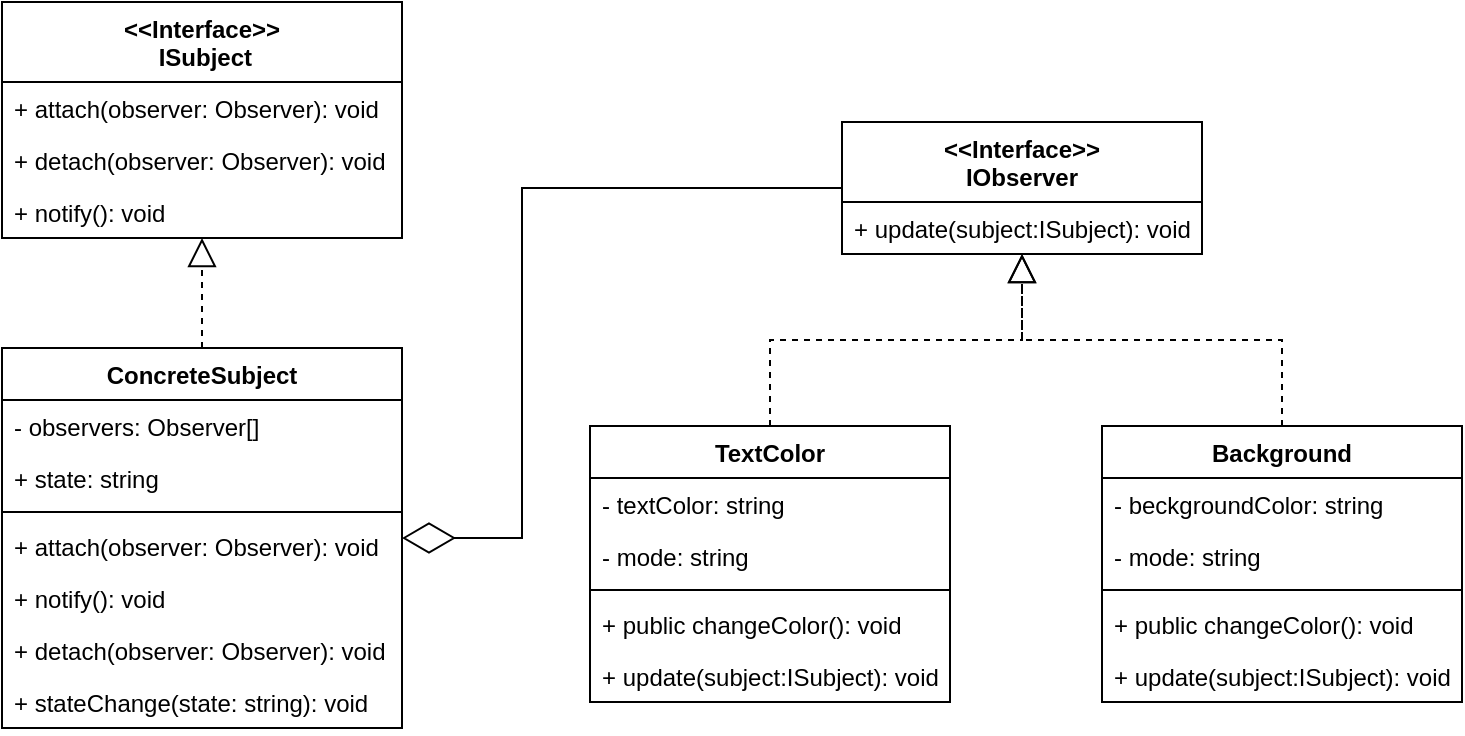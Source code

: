 <mxfile version="20.6.2" type="device"><diagram id="OERM9qJRKpSzHm6hUPmD" name="Сторінка-1"><mxGraphModel dx="1422" dy="1345" grid="1" gridSize="10" guides="1" tooltips="1" connect="1" arrows="1" fold="1" page="1" pageScale="1" pageWidth="827" pageHeight="583" math="0" shadow="0"><root><mxCell id="0"/><mxCell id="1" parent="0"/><mxCell id="AO-DNVD3v-FGFN4SKEvM-1" value="&lt;&lt;Interface&gt;&gt;&#10; ISubject" style="swimlane;fontStyle=1;childLayout=stackLayout;horizontal=1;startSize=40;fillColor=none;horizontalStack=0;resizeParent=1;resizeParentMax=0;resizeLast=0;collapsible=1;marginBottom=0;" parent="1" vertex="1"><mxGeometry x="30" y="-550" width="200" height="118" as="geometry"/></mxCell><mxCell id="AO-DNVD3v-FGFN4SKEvM-2" value="+ attach(observer: Observer): void" style="text;strokeColor=none;fillColor=none;align=left;verticalAlign=top;spacingLeft=4;spacingRight=4;overflow=hidden;rotatable=0;points=[[0,0.5],[1,0.5]];portConstraint=eastwest;" parent="AO-DNVD3v-FGFN4SKEvM-1" vertex="1"><mxGeometry y="40" width="200" height="26" as="geometry"/></mxCell><mxCell id="AO-DNVD3v-FGFN4SKEvM-3" value="+ detach(observer: Observer): void" style="text;strokeColor=none;fillColor=none;align=left;verticalAlign=top;spacingLeft=4;spacingRight=4;overflow=hidden;rotatable=0;points=[[0,0.5],[1,0.5]];portConstraint=eastwest;" parent="AO-DNVD3v-FGFN4SKEvM-1" vertex="1"><mxGeometry y="66" width="200" height="26" as="geometry"/></mxCell><mxCell id="AO-DNVD3v-FGFN4SKEvM-4" value="+ notify(): void" style="text;strokeColor=none;fillColor=none;align=left;verticalAlign=top;spacingLeft=4;spacingRight=4;overflow=hidden;rotatable=0;points=[[0,0.5],[1,0.5]];portConstraint=eastwest;" parent="AO-DNVD3v-FGFN4SKEvM-1" vertex="1"><mxGeometry y="92" width="200" height="26" as="geometry"/></mxCell><mxCell id="AO-DNVD3v-FGFN4SKEvM-5" value="ConcreteSubject" style="swimlane;fontStyle=1;align=center;verticalAlign=top;childLayout=stackLayout;horizontal=1;startSize=26;horizontalStack=0;resizeParent=1;resizeParentMax=0;resizeLast=0;collapsible=1;marginBottom=0;" parent="1" vertex="1"><mxGeometry x="30" y="-377" width="200" height="190" as="geometry"/></mxCell><mxCell id="AO-DNVD3v-FGFN4SKEvM-6" value="- observers: Observer[]" style="text;strokeColor=none;fillColor=none;align=left;verticalAlign=top;spacingLeft=4;spacingRight=4;overflow=hidden;rotatable=0;points=[[0,0.5],[1,0.5]];portConstraint=eastwest;" parent="AO-DNVD3v-FGFN4SKEvM-5" vertex="1"><mxGeometry y="26" width="200" height="26" as="geometry"/></mxCell><mxCell id="AO-DNVD3v-FGFN4SKEvM-9" value="+ state: string" style="text;strokeColor=none;fillColor=none;align=left;verticalAlign=top;spacingLeft=4;spacingRight=4;overflow=hidden;rotatable=0;points=[[0,0.5],[1,0.5]];portConstraint=eastwest;" parent="AO-DNVD3v-FGFN4SKEvM-5" vertex="1"><mxGeometry y="52" width="200" height="26" as="geometry"/></mxCell><mxCell id="AO-DNVD3v-FGFN4SKEvM-7" value="" style="line;strokeWidth=1;fillColor=none;align=left;verticalAlign=middle;spacingTop=-1;spacingLeft=3;spacingRight=3;rotatable=0;labelPosition=right;points=[];portConstraint=eastwest;strokeColor=inherit;" parent="AO-DNVD3v-FGFN4SKEvM-5" vertex="1"><mxGeometry y="78" width="200" height="8" as="geometry"/></mxCell><mxCell id="AO-DNVD3v-FGFN4SKEvM-10" value="+ attach(observer: Observer): void" style="text;strokeColor=none;fillColor=none;align=left;verticalAlign=top;spacingLeft=4;spacingRight=4;overflow=hidden;rotatable=0;points=[[0,0.5],[1,0.5]];portConstraint=eastwest;" parent="AO-DNVD3v-FGFN4SKEvM-5" vertex="1"><mxGeometry y="86" width="200" height="26" as="geometry"/></mxCell><mxCell id="AO-DNVD3v-FGFN4SKEvM-12" value="+ notify(): void" style="text;strokeColor=none;fillColor=none;align=left;verticalAlign=top;spacingLeft=4;spacingRight=4;overflow=hidden;rotatable=0;points=[[0,0.5],[1,0.5]];portConstraint=eastwest;" parent="AO-DNVD3v-FGFN4SKEvM-5" vertex="1"><mxGeometry y="112" width="200" height="26" as="geometry"/></mxCell><mxCell id="AO-DNVD3v-FGFN4SKEvM-11" value="+ detach(observer: Observer): void" style="text;strokeColor=none;fillColor=none;align=left;verticalAlign=top;spacingLeft=4;spacingRight=4;overflow=hidden;rotatable=0;points=[[0,0.5],[1,0.5]];portConstraint=eastwest;" parent="AO-DNVD3v-FGFN4SKEvM-5" vertex="1"><mxGeometry y="138" width="200" height="26" as="geometry"/></mxCell><mxCell id="AO-DNVD3v-FGFN4SKEvM-8" value="+ stateChange(state: string): void" style="text;strokeColor=none;fillColor=none;align=left;verticalAlign=top;spacingLeft=4;spacingRight=4;overflow=hidden;rotatable=0;points=[[0,0.5],[1,0.5]];portConstraint=eastwest;" parent="AO-DNVD3v-FGFN4SKEvM-5" vertex="1"><mxGeometry y="164" width="200" height="26" as="geometry"/></mxCell><mxCell id="AO-DNVD3v-FGFN4SKEvM-13" value="" style="endArrow=block;dashed=1;endFill=0;endSize=12;html=1;rounded=0;" parent="1" source="AO-DNVD3v-FGFN4SKEvM-5" target="AO-DNVD3v-FGFN4SKEvM-1" edge="1"><mxGeometry width="160" relative="1" as="geometry"><mxPoint x="450" y="-290" as="sourcePoint"/><mxPoint x="610" y="-290" as="targetPoint"/></mxGeometry></mxCell><mxCell id="AO-DNVD3v-FGFN4SKEvM-14" value="&lt;&lt;Interface&gt;&gt;&#10; IObserver" style="swimlane;fontStyle=1;childLayout=stackLayout;horizontal=1;startSize=40;fillColor=none;horizontalStack=0;resizeParent=1;resizeParentMax=0;resizeLast=0;collapsible=1;marginBottom=0;" parent="1" vertex="1"><mxGeometry x="450" y="-490" width="180" height="66" as="geometry"/></mxCell><mxCell id="AO-DNVD3v-FGFN4SKEvM-15" value="+ update(subject:ISubject): void" style="text;strokeColor=none;fillColor=none;align=left;verticalAlign=top;spacingLeft=4;spacingRight=4;overflow=hidden;rotatable=0;points=[[0,0.5],[1,0.5]];portConstraint=eastwest;" parent="AO-DNVD3v-FGFN4SKEvM-14" vertex="1"><mxGeometry y="40" width="180" height="26" as="geometry"/></mxCell><mxCell id="AO-DNVD3v-FGFN4SKEvM-18" value="TextColor" style="swimlane;fontStyle=1;align=center;verticalAlign=top;childLayout=stackLayout;horizontal=1;startSize=26;horizontalStack=0;resizeParent=1;resizeParentMax=0;resizeLast=0;collapsible=1;marginBottom=0;" parent="1" vertex="1"><mxGeometry x="324" y="-338" width="180" height="138" as="geometry"/></mxCell><mxCell id="AO-DNVD3v-FGFN4SKEvM-19" value="- textColor: string" style="text;strokeColor=none;fillColor=none;align=left;verticalAlign=top;spacingLeft=4;spacingRight=4;overflow=hidden;rotatable=0;points=[[0,0.5],[1,0.5]];portConstraint=eastwest;" parent="AO-DNVD3v-FGFN4SKEvM-18" vertex="1"><mxGeometry y="26" width="180" height="26" as="geometry"/></mxCell><mxCell id="AO-DNVD3v-FGFN4SKEvM-22" value="- mode: string" style="text;strokeColor=none;fillColor=none;align=left;verticalAlign=top;spacingLeft=4;spacingRight=4;overflow=hidden;rotatable=0;points=[[0,0.5],[1,0.5]];portConstraint=eastwest;" parent="AO-DNVD3v-FGFN4SKEvM-18" vertex="1"><mxGeometry y="52" width="180" height="26" as="geometry"/></mxCell><mxCell id="AO-DNVD3v-FGFN4SKEvM-20" value="" style="line;strokeWidth=1;fillColor=none;align=left;verticalAlign=middle;spacingTop=-1;spacingLeft=3;spacingRight=3;rotatable=0;labelPosition=right;points=[];portConstraint=eastwest;strokeColor=inherit;" parent="AO-DNVD3v-FGFN4SKEvM-18" vertex="1"><mxGeometry y="78" width="180" height="8" as="geometry"/></mxCell><mxCell id="AO-DNVD3v-FGFN4SKEvM-21" value="+ public changeColor(): void" style="text;strokeColor=none;fillColor=none;align=left;verticalAlign=top;spacingLeft=4;spacingRight=4;overflow=hidden;rotatable=0;points=[[0,0.5],[1,0.5]];portConstraint=eastwest;" parent="AO-DNVD3v-FGFN4SKEvM-18" vertex="1"><mxGeometry y="86" width="180" height="26" as="geometry"/></mxCell><mxCell id="AO-DNVD3v-FGFN4SKEvM-24" value="+ update(subject:ISubject): void" style="text;strokeColor=none;fillColor=none;align=left;verticalAlign=top;spacingLeft=4;spacingRight=4;overflow=hidden;rotatable=0;points=[[0,0.5],[1,0.5]];portConstraint=eastwest;" parent="AO-DNVD3v-FGFN4SKEvM-18" vertex="1"><mxGeometry y="112" width="180" height="26" as="geometry"/></mxCell><mxCell id="AO-DNVD3v-FGFN4SKEvM-25" value="Background" style="swimlane;fontStyle=1;align=center;verticalAlign=top;childLayout=stackLayout;horizontal=1;startSize=26;horizontalStack=0;resizeParent=1;resizeParentMax=0;resizeLast=0;collapsible=1;marginBottom=0;" parent="1" vertex="1"><mxGeometry x="580" y="-338" width="180" height="138" as="geometry"/></mxCell><mxCell id="AO-DNVD3v-FGFN4SKEvM-26" value="- beckgroundColor: string" style="text;strokeColor=none;fillColor=none;align=left;verticalAlign=top;spacingLeft=4;spacingRight=4;overflow=hidden;rotatable=0;points=[[0,0.5],[1,0.5]];portConstraint=eastwest;" parent="AO-DNVD3v-FGFN4SKEvM-25" vertex="1"><mxGeometry y="26" width="180" height="26" as="geometry"/></mxCell><mxCell id="AO-DNVD3v-FGFN4SKEvM-27" value="- mode: string" style="text;strokeColor=none;fillColor=none;align=left;verticalAlign=top;spacingLeft=4;spacingRight=4;overflow=hidden;rotatable=0;points=[[0,0.5],[1,0.5]];portConstraint=eastwest;" parent="AO-DNVD3v-FGFN4SKEvM-25" vertex="1"><mxGeometry y="52" width="180" height="26" as="geometry"/></mxCell><mxCell id="AO-DNVD3v-FGFN4SKEvM-28" value="" style="line;strokeWidth=1;fillColor=none;align=left;verticalAlign=middle;spacingTop=-1;spacingLeft=3;spacingRight=3;rotatable=0;labelPosition=right;points=[];portConstraint=eastwest;strokeColor=inherit;" parent="AO-DNVD3v-FGFN4SKEvM-25" vertex="1"><mxGeometry y="78" width="180" height="8" as="geometry"/></mxCell><mxCell id="AO-DNVD3v-FGFN4SKEvM-29" value="+ public changeColor(): void" style="text;strokeColor=none;fillColor=none;align=left;verticalAlign=top;spacingLeft=4;spacingRight=4;overflow=hidden;rotatable=0;points=[[0,0.5],[1,0.5]];portConstraint=eastwest;" parent="AO-DNVD3v-FGFN4SKEvM-25" vertex="1"><mxGeometry y="86" width="180" height="26" as="geometry"/></mxCell><mxCell id="AO-DNVD3v-FGFN4SKEvM-30" value="+ update(subject:ISubject): void" style="text;strokeColor=none;fillColor=none;align=left;verticalAlign=top;spacingLeft=4;spacingRight=4;overflow=hidden;rotatable=0;points=[[0,0.5],[1,0.5]];portConstraint=eastwest;" parent="AO-DNVD3v-FGFN4SKEvM-25" vertex="1"><mxGeometry y="112" width="180" height="26" as="geometry"/></mxCell><mxCell id="AO-DNVD3v-FGFN4SKEvM-33" value="" style="endArrow=block;dashed=1;endFill=0;endSize=12;html=1;rounded=0;edgeStyle=orthogonalEdgeStyle;" parent="1" source="AO-DNVD3v-FGFN4SKEvM-18" target="AO-DNVD3v-FGFN4SKEvM-14" edge="1"><mxGeometry width="160" relative="1" as="geometry"><mxPoint x="460" y="-261" as="sourcePoint"/><mxPoint x="620" y="-261" as="targetPoint"/></mxGeometry></mxCell><mxCell id="AO-DNVD3v-FGFN4SKEvM-34" value="" style="endArrow=block;dashed=1;endFill=0;endSize=12;html=1;rounded=0;edgeStyle=orthogonalEdgeStyle;" parent="1" source="AO-DNVD3v-FGFN4SKEvM-25" target="AO-DNVD3v-FGFN4SKEvM-14" edge="1"><mxGeometry width="160" relative="1" as="geometry"><mxPoint x="460" y="-261" as="sourcePoint"/><mxPoint x="620" y="-261" as="targetPoint"/></mxGeometry></mxCell><mxCell id="TbiMZXbqI1YOL7hoTwxk-1" value="" style="endArrow=diamondThin;endFill=0;endSize=24;html=1;rounded=0;edgeStyle=orthogonalEdgeStyle;" edge="1" parent="1" source="AO-DNVD3v-FGFN4SKEvM-14" target="AO-DNVD3v-FGFN4SKEvM-5"><mxGeometry width="160" relative="1" as="geometry"><mxPoint x="330" y="-190" as="sourcePoint"/><mxPoint x="490" y="-190" as="targetPoint"/><Array as="points"><mxPoint x="290" y="-457"/><mxPoint x="290" y="-282"/></Array></mxGeometry></mxCell></root></mxGraphModel></diagram></mxfile>